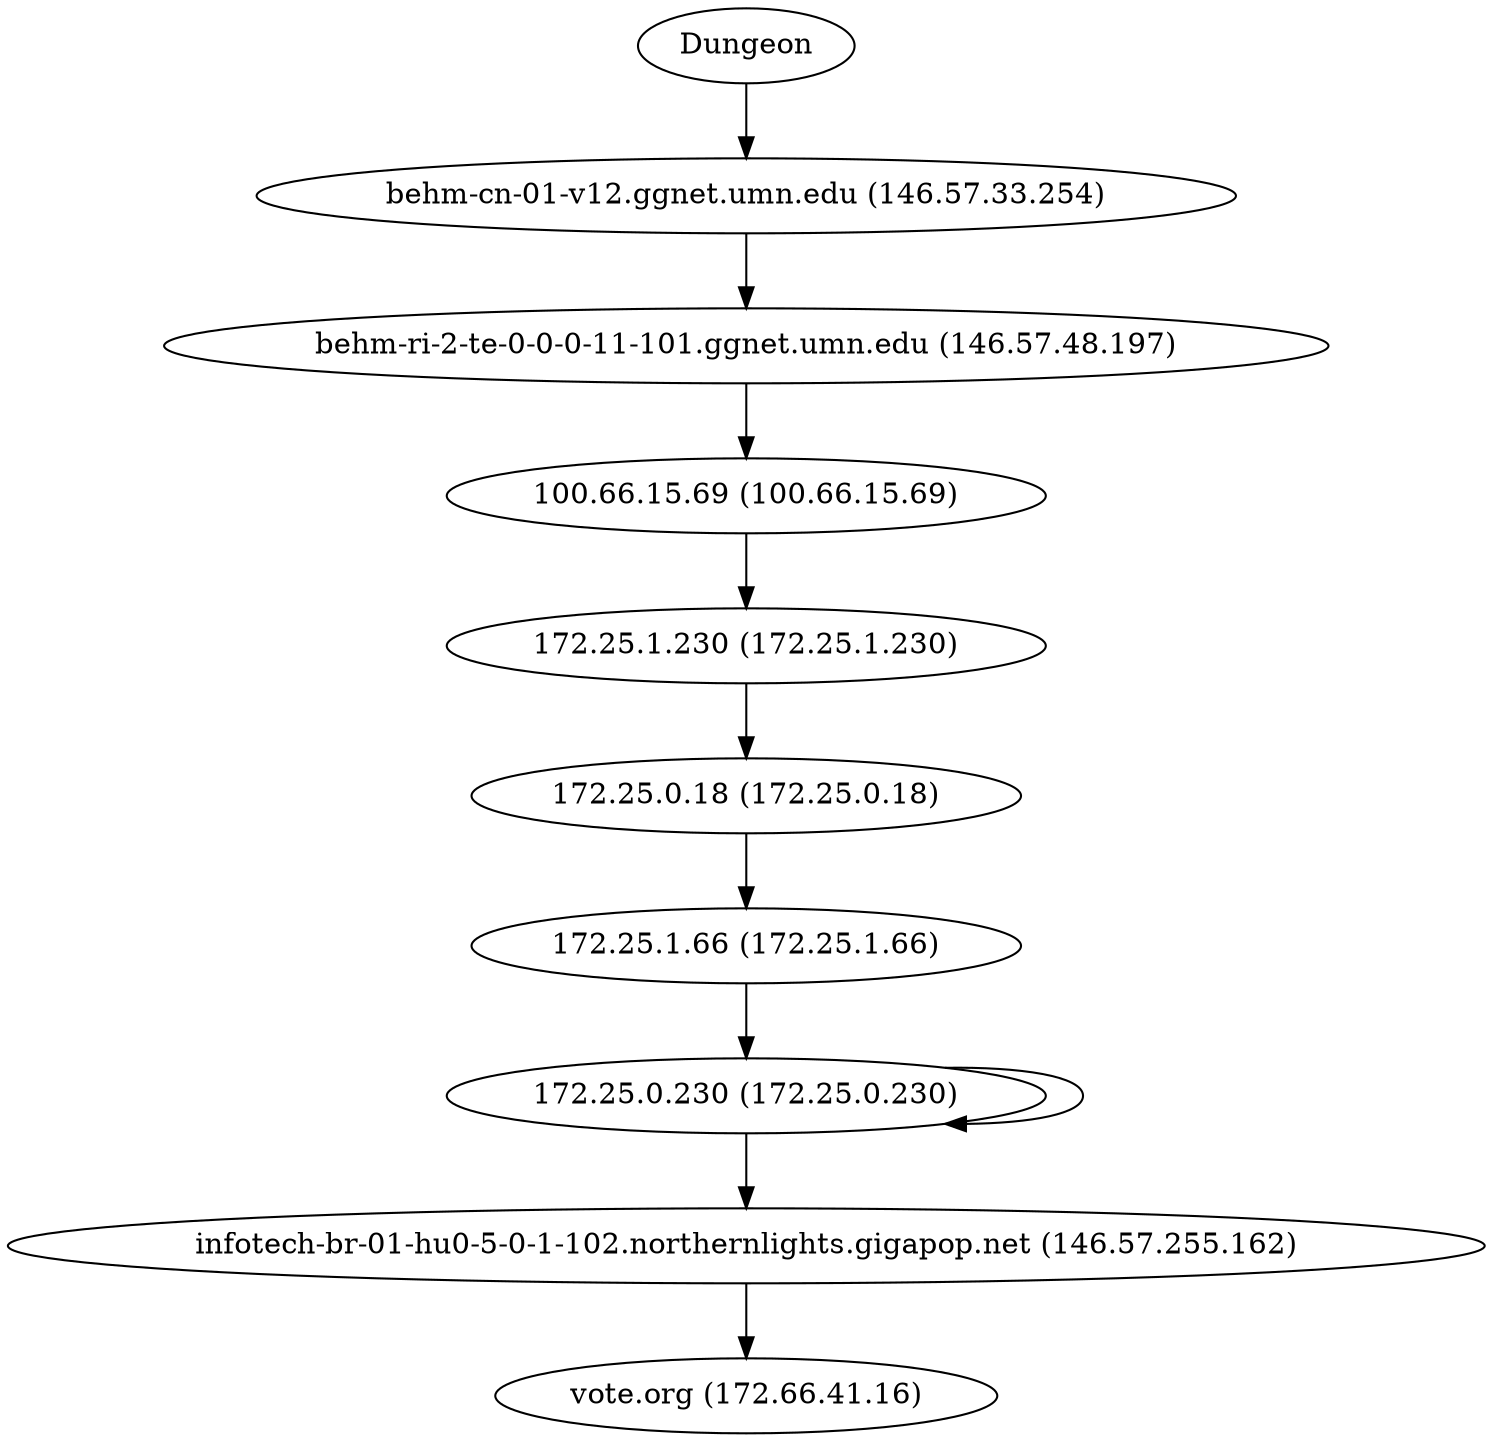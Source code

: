 digraph network {

// traceroute to vote.org (172.66.41.16), 60 hops max, 60 byte packets
"Dungeon" -> "behm-cn-01-v12.ggnet.umn.edu (146.57.33.254)";
"behm-cn-01-v12.ggnet.umn.edu (146.57.33.254)" -> "behm-ri-2-te-0-0-0-11-101.ggnet.umn.edu (146.57.48.197)";
"behm-ri-2-te-0-0-0-11-101.ggnet.umn.edu (146.57.48.197)" -> "100.66.15.69 (100.66.15.69)";
"100.66.15.69 (100.66.15.69)" -> "172.25.1.230 (172.25.1.230)";
"172.25.1.230 (172.25.1.230)" -> "172.25.0.18 (172.25.0.18)";
"172.25.0.18 (172.25.0.18)" -> "172.25.1.66 (172.25.1.66)";
"172.25.1.66 (172.25.1.66)" -> "172.25.0.230 (172.25.0.230)";
"172.25.0.230 (172.25.0.230)" -> "172.25.0.230 (172.25.0.230)";
"172.25.0.230 (172.25.0.230)" -> "infotech-br-01-hu0-5-0-1-102.northernlights.gigapop.net (146.57.255.162)";
"infotech-br-01-hu0-5-0-1-102.northernlights.gigapop.net (146.57.255.162)" -> "vote.org (172.66.41.16)";
}
